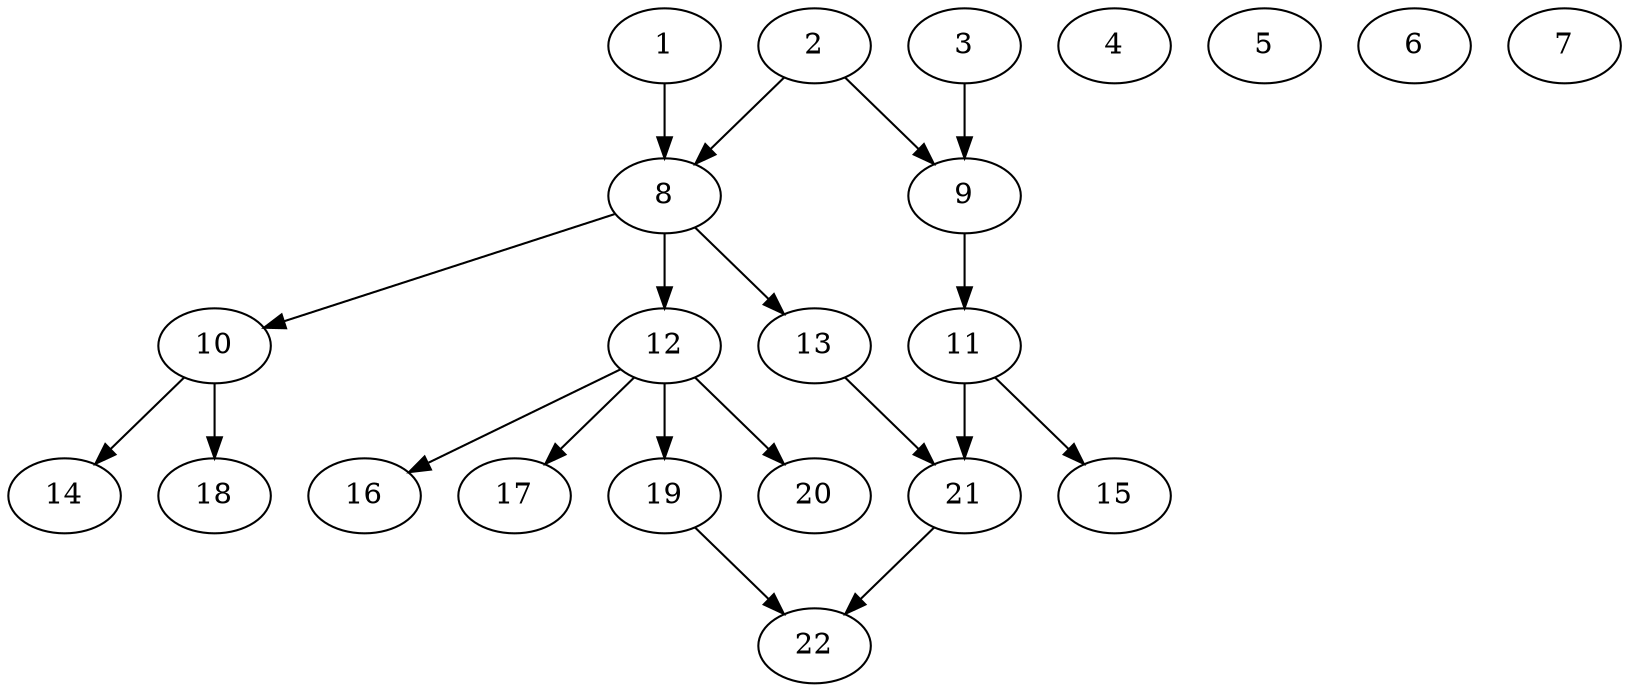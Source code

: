 // DAG (tier=2-normal, mode=compute, n=22, ccr=0.361, fat=0.616, density=0.441, regular=0.414, jump=0.112, mindata=524288, maxdata=8388608)
// DAG automatically generated by daggen at Sun Aug 24 16:33:33 2025
// /home/ermia/Project/Environments/daggen/bin/daggen --dot --ccr 0.361 --fat 0.616 --regular 0.414 --density 0.441 --jump 0.112 --mindata 524288 --maxdata 8388608 -n 22 
digraph G {
  1 [size="178136314434360640", alpha="0.08", expect_size="89068157217180320"]
  1 -> 8 [size ="356931319365632"]
  2 [size="157335264538711293952", alpha="0.05", expect_size="78667632269355646976"]
  2 -> 8 [size ="233152836534272"]
  2 -> 9 [size ="233152836534272"]
  3 [size="1185667583562592000", alpha="0.07", expect_size="592833791781296000"]
  3 -> 9 [size ="517981142515712"]
  4 [size="48119237984221396992", alpha="0.06", expect_size="24059618992110698496"]
  5 [size="523388368633987072000", alpha="0.05", expect_size="261694184316993536000"]
  6 [size="14647926385882200", alpha="0.02", expect_size="7323963192941100"]
  7 [size="211006681708962784", alpha="0.08", expect_size="105503340854481392"]
  8 [size="1116164501251555328", alpha="0.17", expect_size="558082250625777664"]
  8 -> 10 [size ="8608129482752"]
  8 -> 12 [size ="8608129482752"]
  8 -> 13 [size ="8608129482752"]
  9 [size="341506301516761268224", alpha="0.09", expect_size="170753150758380634112"]
  9 -> 11 [size ="390861116407808"]
  10 [size="23394441250385952768", alpha="0.05", expect_size="11697220625192976384"]
  10 -> 14 [size ="65438264328192"]
  10 -> 18 [size ="65438264328192"]
  11 [size="1130904769449487360", alpha="0.05", expect_size="565452384724743680"]
  11 -> 15 [size ="433778954600448"]
  11 -> 21 [size ="433778954600448"]
  12 [size="902107534784942848", alpha="0.17", expect_size="451053767392471424"]
  12 -> 16 [size ="458243490971648"]
  12 -> 17 [size ="458243490971648"]
  12 -> 19 [size ="458243490971648"]
  12 -> 20 [size ="458243490971648"]
  13 [size="127730161089531872", alpha="0.06", expect_size="63865080544765936"]
  13 -> 21 [size ="111941016092672"]
  14 [size="2595104947708524", alpha="0.02", expect_size="1297552473854262"]
  15 [size="428305012355882688", alpha="0.17", expect_size="214152506177941344"]
  16 [size="16187746647663378", alpha="0.18", expect_size="8093873323831689"]
  17 [size="14521111588929524", alpha="0.18", expect_size="7260555794464762"]
  18 [size="1728553018984497152", alpha="0.19", expect_size="864276509492248576"]
  19 [size="1176412275788375296", alpha="0.17", expect_size="588206137894187648"]
  19 -> 22 [size ="495811561521152"]
  20 [size="254825793292434304", alpha="0.16", expect_size="127412896646217152"]
  21 [size="35592727375966448", alpha="0.17", expect_size="17796363687983224"]
  21 -> 22 [size ="16301045055488"]
  22 [size="330372731357913677824", alpha="0.12", expect_size="165186365678956838912"]
}